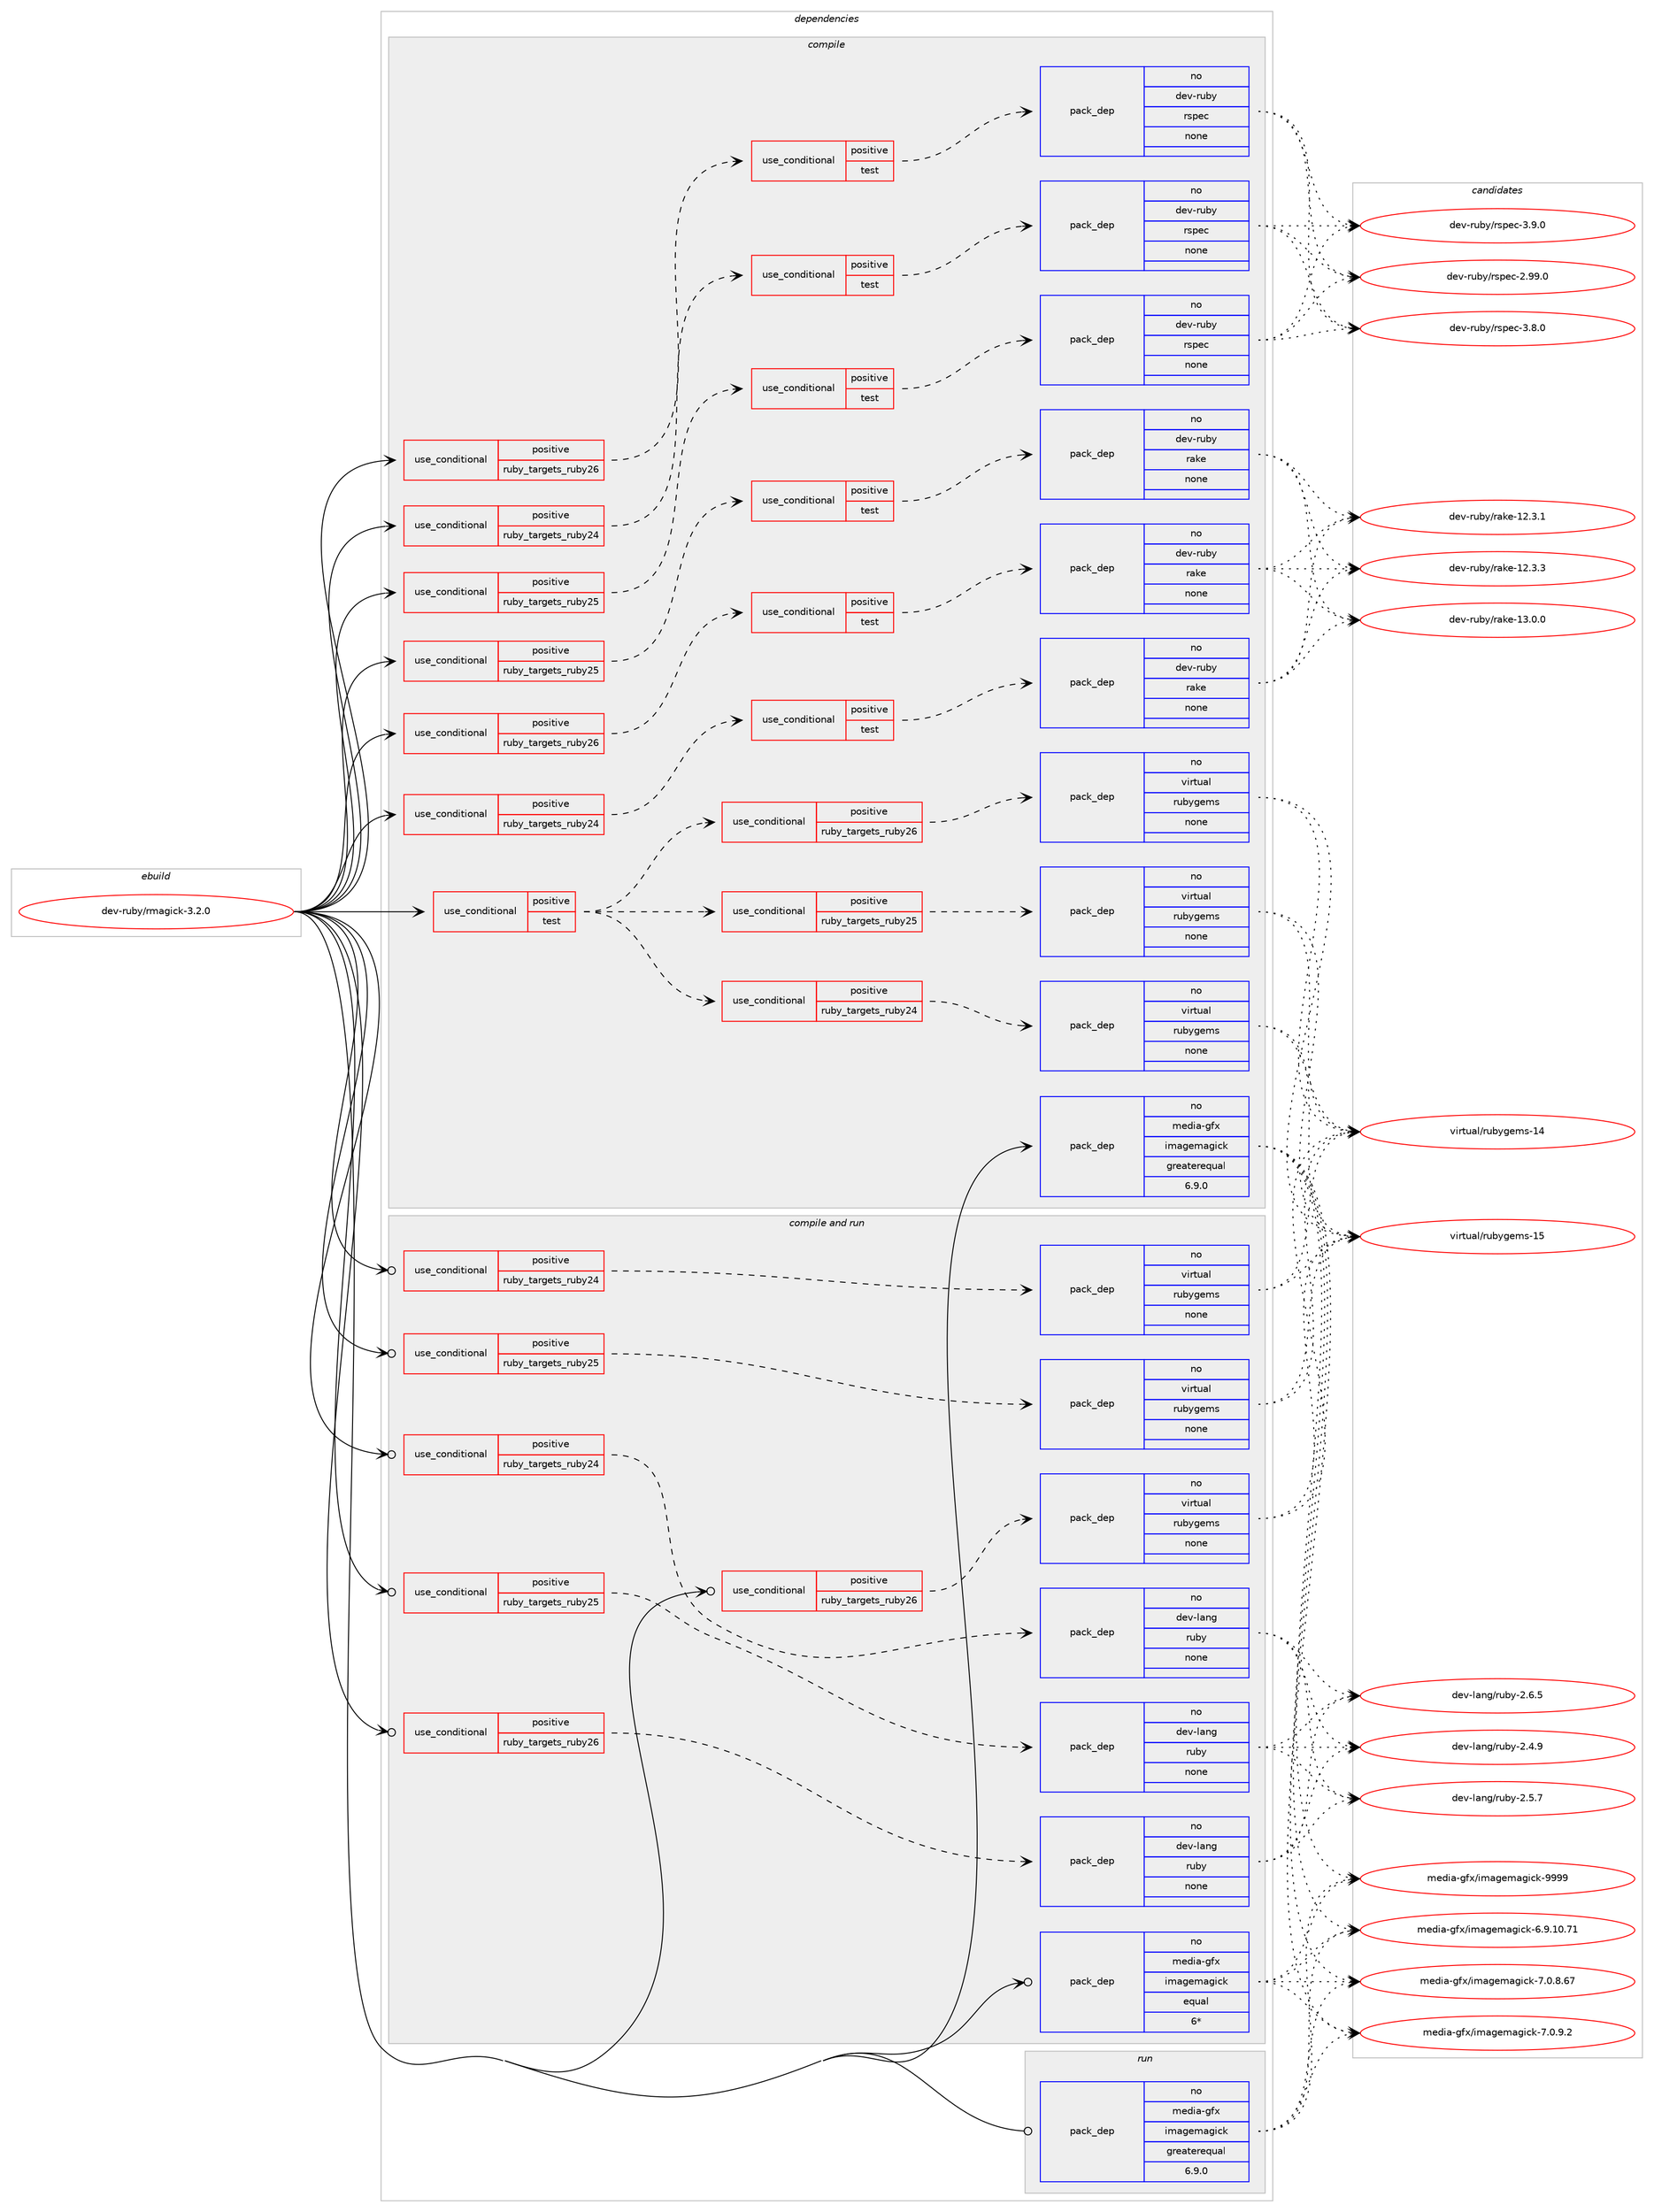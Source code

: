 digraph prolog {

# *************
# Graph options
# *************

newrank=true;
concentrate=true;
compound=true;
graph [rankdir=LR,fontname=Helvetica,fontsize=10,ranksep=1.5];#, ranksep=2.5, nodesep=0.2];
edge  [arrowhead=vee];
node  [fontname=Helvetica,fontsize=10];

# **********
# The ebuild
# **********

subgraph cluster_leftcol {
color=gray;
rank=same;
label=<<i>ebuild</i>>;
id [label="dev-ruby/rmagick-3.2.0", color=red, width=4, href="../dev-ruby/rmagick-3.2.0.svg"];
}

# ****************
# The dependencies
# ****************

subgraph cluster_midcol {
color=gray;
label=<<i>dependencies</i>>;
subgraph cluster_compile {
fillcolor="#eeeeee";
style=filled;
label=<<i>compile</i>>;
subgraph cond173592 {
dependency707003 [label=<<TABLE BORDER="0" CELLBORDER="1" CELLSPACING="0" CELLPADDING="4"><TR><TD ROWSPAN="3" CELLPADDING="10">use_conditional</TD></TR><TR><TD>positive</TD></TR><TR><TD>ruby_targets_ruby24</TD></TR></TABLE>>, shape=none, color=red];
subgraph cond173593 {
dependency707004 [label=<<TABLE BORDER="0" CELLBORDER="1" CELLSPACING="0" CELLPADDING="4"><TR><TD ROWSPAN="3" CELLPADDING="10">use_conditional</TD></TR><TR><TD>positive</TD></TR><TR><TD>test</TD></TR></TABLE>>, shape=none, color=red];
subgraph pack521381 {
dependency707005 [label=<<TABLE BORDER="0" CELLBORDER="1" CELLSPACING="0" CELLPADDING="4" WIDTH="220"><TR><TD ROWSPAN="6" CELLPADDING="30">pack_dep</TD></TR><TR><TD WIDTH="110">no</TD></TR><TR><TD>dev-ruby</TD></TR><TR><TD>rake</TD></TR><TR><TD>none</TD></TR><TR><TD></TD></TR></TABLE>>, shape=none, color=blue];
}
dependency707004:e -> dependency707005:w [weight=20,style="dashed",arrowhead="vee"];
}
dependency707003:e -> dependency707004:w [weight=20,style="dashed",arrowhead="vee"];
}
id:e -> dependency707003:w [weight=20,style="solid",arrowhead="vee"];
subgraph cond173594 {
dependency707006 [label=<<TABLE BORDER="0" CELLBORDER="1" CELLSPACING="0" CELLPADDING="4"><TR><TD ROWSPAN="3" CELLPADDING="10">use_conditional</TD></TR><TR><TD>positive</TD></TR><TR><TD>ruby_targets_ruby24</TD></TR></TABLE>>, shape=none, color=red];
subgraph cond173595 {
dependency707007 [label=<<TABLE BORDER="0" CELLBORDER="1" CELLSPACING="0" CELLPADDING="4"><TR><TD ROWSPAN="3" CELLPADDING="10">use_conditional</TD></TR><TR><TD>positive</TD></TR><TR><TD>test</TD></TR></TABLE>>, shape=none, color=red];
subgraph pack521382 {
dependency707008 [label=<<TABLE BORDER="0" CELLBORDER="1" CELLSPACING="0" CELLPADDING="4" WIDTH="220"><TR><TD ROWSPAN="6" CELLPADDING="30">pack_dep</TD></TR><TR><TD WIDTH="110">no</TD></TR><TR><TD>dev-ruby</TD></TR><TR><TD>rspec</TD></TR><TR><TD>none</TD></TR><TR><TD></TD></TR></TABLE>>, shape=none, color=blue];
}
dependency707007:e -> dependency707008:w [weight=20,style="dashed",arrowhead="vee"];
}
dependency707006:e -> dependency707007:w [weight=20,style="dashed",arrowhead="vee"];
}
id:e -> dependency707006:w [weight=20,style="solid",arrowhead="vee"];
subgraph cond173596 {
dependency707009 [label=<<TABLE BORDER="0" CELLBORDER="1" CELLSPACING="0" CELLPADDING="4"><TR><TD ROWSPAN="3" CELLPADDING="10">use_conditional</TD></TR><TR><TD>positive</TD></TR><TR><TD>ruby_targets_ruby25</TD></TR></TABLE>>, shape=none, color=red];
subgraph cond173597 {
dependency707010 [label=<<TABLE BORDER="0" CELLBORDER="1" CELLSPACING="0" CELLPADDING="4"><TR><TD ROWSPAN="3" CELLPADDING="10">use_conditional</TD></TR><TR><TD>positive</TD></TR><TR><TD>test</TD></TR></TABLE>>, shape=none, color=red];
subgraph pack521383 {
dependency707011 [label=<<TABLE BORDER="0" CELLBORDER="1" CELLSPACING="0" CELLPADDING="4" WIDTH="220"><TR><TD ROWSPAN="6" CELLPADDING="30">pack_dep</TD></TR><TR><TD WIDTH="110">no</TD></TR><TR><TD>dev-ruby</TD></TR><TR><TD>rake</TD></TR><TR><TD>none</TD></TR><TR><TD></TD></TR></TABLE>>, shape=none, color=blue];
}
dependency707010:e -> dependency707011:w [weight=20,style="dashed",arrowhead="vee"];
}
dependency707009:e -> dependency707010:w [weight=20,style="dashed",arrowhead="vee"];
}
id:e -> dependency707009:w [weight=20,style="solid",arrowhead="vee"];
subgraph cond173598 {
dependency707012 [label=<<TABLE BORDER="0" CELLBORDER="1" CELLSPACING="0" CELLPADDING="4"><TR><TD ROWSPAN="3" CELLPADDING="10">use_conditional</TD></TR><TR><TD>positive</TD></TR><TR><TD>ruby_targets_ruby25</TD></TR></TABLE>>, shape=none, color=red];
subgraph cond173599 {
dependency707013 [label=<<TABLE BORDER="0" CELLBORDER="1" CELLSPACING="0" CELLPADDING="4"><TR><TD ROWSPAN="3" CELLPADDING="10">use_conditional</TD></TR><TR><TD>positive</TD></TR><TR><TD>test</TD></TR></TABLE>>, shape=none, color=red];
subgraph pack521384 {
dependency707014 [label=<<TABLE BORDER="0" CELLBORDER="1" CELLSPACING="0" CELLPADDING="4" WIDTH="220"><TR><TD ROWSPAN="6" CELLPADDING="30">pack_dep</TD></TR><TR><TD WIDTH="110">no</TD></TR><TR><TD>dev-ruby</TD></TR><TR><TD>rspec</TD></TR><TR><TD>none</TD></TR><TR><TD></TD></TR></TABLE>>, shape=none, color=blue];
}
dependency707013:e -> dependency707014:w [weight=20,style="dashed",arrowhead="vee"];
}
dependency707012:e -> dependency707013:w [weight=20,style="dashed",arrowhead="vee"];
}
id:e -> dependency707012:w [weight=20,style="solid",arrowhead="vee"];
subgraph cond173600 {
dependency707015 [label=<<TABLE BORDER="0" CELLBORDER="1" CELLSPACING="0" CELLPADDING="4"><TR><TD ROWSPAN="3" CELLPADDING="10">use_conditional</TD></TR><TR><TD>positive</TD></TR><TR><TD>ruby_targets_ruby26</TD></TR></TABLE>>, shape=none, color=red];
subgraph cond173601 {
dependency707016 [label=<<TABLE BORDER="0" CELLBORDER="1" CELLSPACING="0" CELLPADDING="4"><TR><TD ROWSPAN="3" CELLPADDING="10">use_conditional</TD></TR><TR><TD>positive</TD></TR><TR><TD>test</TD></TR></TABLE>>, shape=none, color=red];
subgraph pack521385 {
dependency707017 [label=<<TABLE BORDER="0" CELLBORDER="1" CELLSPACING="0" CELLPADDING="4" WIDTH="220"><TR><TD ROWSPAN="6" CELLPADDING="30">pack_dep</TD></TR><TR><TD WIDTH="110">no</TD></TR><TR><TD>dev-ruby</TD></TR><TR><TD>rake</TD></TR><TR><TD>none</TD></TR><TR><TD></TD></TR></TABLE>>, shape=none, color=blue];
}
dependency707016:e -> dependency707017:w [weight=20,style="dashed",arrowhead="vee"];
}
dependency707015:e -> dependency707016:w [weight=20,style="dashed",arrowhead="vee"];
}
id:e -> dependency707015:w [weight=20,style="solid",arrowhead="vee"];
subgraph cond173602 {
dependency707018 [label=<<TABLE BORDER="0" CELLBORDER="1" CELLSPACING="0" CELLPADDING="4"><TR><TD ROWSPAN="3" CELLPADDING="10">use_conditional</TD></TR><TR><TD>positive</TD></TR><TR><TD>ruby_targets_ruby26</TD></TR></TABLE>>, shape=none, color=red];
subgraph cond173603 {
dependency707019 [label=<<TABLE BORDER="0" CELLBORDER="1" CELLSPACING="0" CELLPADDING="4"><TR><TD ROWSPAN="3" CELLPADDING="10">use_conditional</TD></TR><TR><TD>positive</TD></TR><TR><TD>test</TD></TR></TABLE>>, shape=none, color=red];
subgraph pack521386 {
dependency707020 [label=<<TABLE BORDER="0" CELLBORDER="1" CELLSPACING="0" CELLPADDING="4" WIDTH="220"><TR><TD ROWSPAN="6" CELLPADDING="30">pack_dep</TD></TR><TR><TD WIDTH="110">no</TD></TR><TR><TD>dev-ruby</TD></TR><TR><TD>rspec</TD></TR><TR><TD>none</TD></TR><TR><TD></TD></TR></TABLE>>, shape=none, color=blue];
}
dependency707019:e -> dependency707020:w [weight=20,style="dashed",arrowhead="vee"];
}
dependency707018:e -> dependency707019:w [weight=20,style="dashed",arrowhead="vee"];
}
id:e -> dependency707018:w [weight=20,style="solid",arrowhead="vee"];
subgraph cond173604 {
dependency707021 [label=<<TABLE BORDER="0" CELLBORDER="1" CELLSPACING="0" CELLPADDING="4"><TR><TD ROWSPAN="3" CELLPADDING="10">use_conditional</TD></TR><TR><TD>positive</TD></TR><TR><TD>test</TD></TR></TABLE>>, shape=none, color=red];
subgraph cond173605 {
dependency707022 [label=<<TABLE BORDER="0" CELLBORDER="1" CELLSPACING="0" CELLPADDING="4"><TR><TD ROWSPAN="3" CELLPADDING="10">use_conditional</TD></TR><TR><TD>positive</TD></TR><TR><TD>ruby_targets_ruby24</TD></TR></TABLE>>, shape=none, color=red];
subgraph pack521387 {
dependency707023 [label=<<TABLE BORDER="0" CELLBORDER="1" CELLSPACING="0" CELLPADDING="4" WIDTH="220"><TR><TD ROWSPAN="6" CELLPADDING="30">pack_dep</TD></TR><TR><TD WIDTH="110">no</TD></TR><TR><TD>virtual</TD></TR><TR><TD>rubygems</TD></TR><TR><TD>none</TD></TR><TR><TD></TD></TR></TABLE>>, shape=none, color=blue];
}
dependency707022:e -> dependency707023:w [weight=20,style="dashed",arrowhead="vee"];
}
dependency707021:e -> dependency707022:w [weight=20,style="dashed",arrowhead="vee"];
subgraph cond173606 {
dependency707024 [label=<<TABLE BORDER="0" CELLBORDER="1" CELLSPACING="0" CELLPADDING="4"><TR><TD ROWSPAN="3" CELLPADDING="10">use_conditional</TD></TR><TR><TD>positive</TD></TR><TR><TD>ruby_targets_ruby25</TD></TR></TABLE>>, shape=none, color=red];
subgraph pack521388 {
dependency707025 [label=<<TABLE BORDER="0" CELLBORDER="1" CELLSPACING="0" CELLPADDING="4" WIDTH="220"><TR><TD ROWSPAN="6" CELLPADDING="30">pack_dep</TD></TR><TR><TD WIDTH="110">no</TD></TR><TR><TD>virtual</TD></TR><TR><TD>rubygems</TD></TR><TR><TD>none</TD></TR><TR><TD></TD></TR></TABLE>>, shape=none, color=blue];
}
dependency707024:e -> dependency707025:w [weight=20,style="dashed",arrowhead="vee"];
}
dependency707021:e -> dependency707024:w [weight=20,style="dashed",arrowhead="vee"];
subgraph cond173607 {
dependency707026 [label=<<TABLE BORDER="0" CELLBORDER="1" CELLSPACING="0" CELLPADDING="4"><TR><TD ROWSPAN="3" CELLPADDING="10">use_conditional</TD></TR><TR><TD>positive</TD></TR><TR><TD>ruby_targets_ruby26</TD></TR></TABLE>>, shape=none, color=red];
subgraph pack521389 {
dependency707027 [label=<<TABLE BORDER="0" CELLBORDER="1" CELLSPACING="0" CELLPADDING="4" WIDTH="220"><TR><TD ROWSPAN="6" CELLPADDING="30">pack_dep</TD></TR><TR><TD WIDTH="110">no</TD></TR><TR><TD>virtual</TD></TR><TR><TD>rubygems</TD></TR><TR><TD>none</TD></TR><TR><TD></TD></TR></TABLE>>, shape=none, color=blue];
}
dependency707026:e -> dependency707027:w [weight=20,style="dashed",arrowhead="vee"];
}
dependency707021:e -> dependency707026:w [weight=20,style="dashed",arrowhead="vee"];
}
id:e -> dependency707021:w [weight=20,style="solid",arrowhead="vee"];
subgraph pack521390 {
dependency707028 [label=<<TABLE BORDER="0" CELLBORDER="1" CELLSPACING="0" CELLPADDING="4" WIDTH="220"><TR><TD ROWSPAN="6" CELLPADDING="30">pack_dep</TD></TR><TR><TD WIDTH="110">no</TD></TR><TR><TD>media-gfx</TD></TR><TR><TD>imagemagick</TD></TR><TR><TD>greaterequal</TD></TR><TR><TD>6.9.0</TD></TR></TABLE>>, shape=none, color=blue];
}
id:e -> dependency707028:w [weight=20,style="solid",arrowhead="vee"];
}
subgraph cluster_compileandrun {
fillcolor="#eeeeee";
style=filled;
label=<<i>compile and run</i>>;
subgraph cond173608 {
dependency707029 [label=<<TABLE BORDER="0" CELLBORDER="1" CELLSPACING="0" CELLPADDING="4"><TR><TD ROWSPAN="3" CELLPADDING="10">use_conditional</TD></TR><TR><TD>positive</TD></TR><TR><TD>ruby_targets_ruby24</TD></TR></TABLE>>, shape=none, color=red];
subgraph pack521391 {
dependency707030 [label=<<TABLE BORDER="0" CELLBORDER="1" CELLSPACING="0" CELLPADDING="4" WIDTH="220"><TR><TD ROWSPAN="6" CELLPADDING="30">pack_dep</TD></TR><TR><TD WIDTH="110">no</TD></TR><TR><TD>dev-lang</TD></TR><TR><TD>ruby</TD></TR><TR><TD>none</TD></TR><TR><TD></TD></TR></TABLE>>, shape=none, color=blue];
}
dependency707029:e -> dependency707030:w [weight=20,style="dashed",arrowhead="vee"];
}
id:e -> dependency707029:w [weight=20,style="solid",arrowhead="odotvee"];
subgraph cond173609 {
dependency707031 [label=<<TABLE BORDER="0" CELLBORDER="1" CELLSPACING="0" CELLPADDING="4"><TR><TD ROWSPAN="3" CELLPADDING="10">use_conditional</TD></TR><TR><TD>positive</TD></TR><TR><TD>ruby_targets_ruby24</TD></TR></TABLE>>, shape=none, color=red];
subgraph pack521392 {
dependency707032 [label=<<TABLE BORDER="0" CELLBORDER="1" CELLSPACING="0" CELLPADDING="4" WIDTH="220"><TR><TD ROWSPAN="6" CELLPADDING="30">pack_dep</TD></TR><TR><TD WIDTH="110">no</TD></TR><TR><TD>virtual</TD></TR><TR><TD>rubygems</TD></TR><TR><TD>none</TD></TR><TR><TD></TD></TR></TABLE>>, shape=none, color=blue];
}
dependency707031:e -> dependency707032:w [weight=20,style="dashed",arrowhead="vee"];
}
id:e -> dependency707031:w [weight=20,style="solid",arrowhead="odotvee"];
subgraph cond173610 {
dependency707033 [label=<<TABLE BORDER="0" CELLBORDER="1" CELLSPACING="0" CELLPADDING="4"><TR><TD ROWSPAN="3" CELLPADDING="10">use_conditional</TD></TR><TR><TD>positive</TD></TR><TR><TD>ruby_targets_ruby25</TD></TR></TABLE>>, shape=none, color=red];
subgraph pack521393 {
dependency707034 [label=<<TABLE BORDER="0" CELLBORDER="1" CELLSPACING="0" CELLPADDING="4" WIDTH="220"><TR><TD ROWSPAN="6" CELLPADDING="30">pack_dep</TD></TR><TR><TD WIDTH="110">no</TD></TR><TR><TD>dev-lang</TD></TR><TR><TD>ruby</TD></TR><TR><TD>none</TD></TR><TR><TD></TD></TR></TABLE>>, shape=none, color=blue];
}
dependency707033:e -> dependency707034:w [weight=20,style="dashed",arrowhead="vee"];
}
id:e -> dependency707033:w [weight=20,style="solid",arrowhead="odotvee"];
subgraph cond173611 {
dependency707035 [label=<<TABLE BORDER="0" CELLBORDER="1" CELLSPACING="0" CELLPADDING="4"><TR><TD ROWSPAN="3" CELLPADDING="10">use_conditional</TD></TR><TR><TD>positive</TD></TR><TR><TD>ruby_targets_ruby25</TD></TR></TABLE>>, shape=none, color=red];
subgraph pack521394 {
dependency707036 [label=<<TABLE BORDER="0" CELLBORDER="1" CELLSPACING="0" CELLPADDING="4" WIDTH="220"><TR><TD ROWSPAN="6" CELLPADDING="30">pack_dep</TD></TR><TR><TD WIDTH="110">no</TD></TR><TR><TD>virtual</TD></TR><TR><TD>rubygems</TD></TR><TR><TD>none</TD></TR><TR><TD></TD></TR></TABLE>>, shape=none, color=blue];
}
dependency707035:e -> dependency707036:w [weight=20,style="dashed",arrowhead="vee"];
}
id:e -> dependency707035:w [weight=20,style="solid",arrowhead="odotvee"];
subgraph cond173612 {
dependency707037 [label=<<TABLE BORDER="0" CELLBORDER="1" CELLSPACING="0" CELLPADDING="4"><TR><TD ROWSPAN="3" CELLPADDING="10">use_conditional</TD></TR><TR><TD>positive</TD></TR><TR><TD>ruby_targets_ruby26</TD></TR></TABLE>>, shape=none, color=red];
subgraph pack521395 {
dependency707038 [label=<<TABLE BORDER="0" CELLBORDER="1" CELLSPACING="0" CELLPADDING="4" WIDTH="220"><TR><TD ROWSPAN="6" CELLPADDING="30">pack_dep</TD></TR><TR><TD WIDTH="110">no</TD></TR><TR><TD>dev-lang</TD></TR><TR><TD>ruby</TD></TR><TR><TD>none</TD></TR><TR><TD></TD></TR></TABLE>>, shape=none, color=blue];
}
dependency707037:e -> dependency707038:w [weight=20,style="dashed",arrowhead="vee"];
}
id:e -> dependency707037:w [weight=20,style="solid",arrowhead="odotvee"];
subgraph cond173613 {
dependency707039 [label=<<TABLE BORDER="0" CELLBORDER="1" CELLSPACING="0" CELLPADDING="4"><TR><TD ROWSPAN="3" CELLPADDING="10">use_conditional</TD></TR><TR><TD>positive</TD></TR><TR><TD>ruby_targets_ruby26</TD></TR></TABLE>>, shape=none, color=red];
subgraph pack521396 {
dependency707040 [label=<<TABLE BORDER="0" CELLBORDER="1" CELLSPACING="0" CELLPADDING="4" WIDTH="220"><TR><TD ROWSPAN="6" CELLPADDING="30">pack_dep</TD></TR><TR><TD WIDTH="110">no</TD></TR><TR><TD>virtual</TD></TR><TR><TD>rubygems</TD></TR><TR><TD>none</TD></TR><TR><TD></TD></TR></TABLE>>, shape=none, color=blue];
}
dependency707039:e -> dependency707040:w [weight=20,style="dashed",arrowhead="vee"];
}
id:e -> dependency707039:w [weight=20,style="solid",arrowhead="odotvee"];
subgraph pack521397 {
dependency707041 [label=<<TABLE BORDER="0" CELLBORDER="1" CELLSPACING="0" CELLPADDING="4" WIDTH="220"><TR><TD ROWSPAN="6" CELLPADDING="30">pack_dep</TD></TR><TR><TD WIDTH="110">no</TD></TR><TR><TD>media-gfx</TD></TR><TR><TD>imagemagick</TD></TR><TR><TD>equal</TD></TR><TR><TD>6*</TD></TR></TABLE>>, shape=none, color=blue];
}
id:e -> dependency707041:w [weight=20,style="solid",arrowhead="odotvee"];
}
subgraph cluster_run {
fillcolor="#eeeeee";
style=filled;
label=<<i>run</i>>;
subgraph pack521398 {
dependency707042 [label=<<TABLE BORDER="0" CELLBORDER="1" CELLSPACING="0" CELLPADDING="4" WIDTH="220"><TR><TD ROWSPAN="6" CELLPADDING="30">pack_dep</TD></TR><TR><TD WIDTH="110">no</TD></TR><TR><TD>media-gfx</TD></TR><TR><TD>imagemagick</TD></TR><TR><TD>greaterequal</TD></TR><TR><TD>6.9.0</TD></TR></TABLE>>, shape=none, color=blue];
}
id:e -> dependency707042:w [weight=20,style="solid",arrowhead="odot"];
}
}

# **************
# The candidates
# **************

subgraph cluster_choices {
rank=same;
color=gray;
label=<<i>candidates</i>>;

subgraph choice521381 {
color=black;
nodesep=1;
choice1001011184511411798121471149710710145495046514649 [label="dev-ruby/rake-12.3.1", color=red, width=4,href="../dev-ruby/rake-12.3.1.svg"];
choice1001011184511411798121471149710710145495046514651 [label="dev-ruby/rake-12.3.3", color=red, width=4,href="../dev-ruby/rake-12.3.3.svg"];
choice1001011184511411798121471149710710145495146484648 [label="dev-ruby/rake-13.0.0", color=red, width=4,href="../dev-ruby/rake-13.0.0.svg"];
dependency707005:e -> choice1001011184511411798121471149710710145495046514649:w [style=dotted,weight="100"];
dependency707005:e -> choice1001011184511411798121471149710710145495046514651:w [style=dotted,weight="100"];
dependency707005:e -> choice1001011184511411798121471149710710145495146484648:w [style=dotted,weight="100"];
}
subgraph choice521382 {
color=black;
nodesep=1;
choice1001011184511411798121471141151121019945504657574648 [label="dev-ruby/rspec-2.99.0", color=red, width=4,href="../dev-ruby/rspec-2.99.0.svg"];
choice10010111845114117981214711411511210199455146564648 [label="dev-ruby/rspec-3.8.0", color=red, width=4,href="../dev-ruby/rspec-3.8.0.svg"];
choice10010111845114117981214711411511210199455146574648 [label="dev-ruby/rspec-3.9.0", color=red, width=4,href="../dev-ruby/rspec-3.9.0.svg"];
dependency707008:e -> choice1001011184511411798121471141151121019945504657574648:w [style=dotted,weight="100"];
dependency707008:e -> choice10010111845114117981214711411511210199455146564648:w [style=dotted,weight="100"];
dependency707008:e -> choice10010111845114117981214711411511210199455146574648:w [style=dotted,weight="100"];
}
subgraph choice521383 {
color=black;
nodesep=1;
choice1001011184511411798121471149710710145495046514649 [label="dev-ruby/rake-12.3.1", color=red, width=4,href="../dev-ruby/rake-12.3.1.svg"];
choice1001011184511411798121471149710710145495046514651 [label="dev-ruby/rake-12.3.3", color=red, width=4,href="../dev-ruby/rake-12.3.3.svg"];
choice1001011184511411798121471149710710145495146484648 [label="dev-ruby/rake-13.0.0", color=red, width=4,href="../dev-ruby/rake-13.0.0.svg"];
dependency707011:e -> choice1001011184511411798121471149710710145495046514649:w [style=dotted,weight="100"];
dependency707011:e -> choice1001011184511411798121471149710710145495046514651:w [style=dotted,weight="100"];
dependency707011:e -> choice1001011184511411798121471149710710145495146484648:w [style=dotted,weight="100"];
}
subgraph choice521384 {
color=black;
nodesep=1;
choice1001011184511411798121471141151121019945504657574648 [label="dev-ruby/rspec-2.99.0", color=red, width=4,href="../dev-ruby/rspec-2.99.0.svg"];
choice10010111845114117981214711411511210199455146564648 [label="dev-ruby/rspec-3.8.0", color=red, width=4,href="../dev-ruby/rspec-3.8.0.svg"];
choice10010111845114117981214711411511210199455146574648 [label="dev-ruby/rspec-3.9.0", color=red, width=4,href="../dev-ruby/rspec-3.9.0.svg"];
dependency707014:e -> choice1001011184511411798121471141151121019945504657574648:w [style=dotted,weight="100"];
dependency707014:e -> choice10010111845114117981214711411511210199455146564648:w [style=dotted,weight="100"];
dependency707014:e -> choice10010111845114117981214711411511210199455146574648:w [style=dotted,weight="100"];
}
subgraph choice521385 {
color=black;
nodesep=1;
choice1001011184511411798121471149710710145495046514649 [label="dev-ruby/rake-12.3.1", color=red, width=4,href="../dev-ruby/rake-12.3.1.svg"];
choice1001011184511411798121471149710710145495046514651 [label="dev-ruby/rake-12.3.3", color=red, width=4,href="../dev-ruby/rake-12.3.3.svg"];
choice1001011184511411798121471149710710145495146484648 [label="dev-ruby/rake-13.0.0", color=red, width=4,href="../dev-ruby/rake-13.0.0.svg"];
dependency707017:e -> choice1001011184511411798121471149710710145495046514649:w [style=dotted,weight="100"];
dependency707017:e -> choice1001011184511411798121471149710710145495046514651:w [style=dotted,weight="100"];
dependency707017:e -> choice1001011184511411798121471149710710145495146484648:w [style=dotted,weight="100"];
}
subgraph choice521386 {
color=black;
nodesep=1;
choice1001011184511411798121471141151121019945504657574648 [label="dev-ruby/rspec-2.99.0", color=red, width=4,href="../dev-ruby/rspec-2.99.0.svg"];
choice10010111845114117981214711411511210199455146564648 [label="dev-ruby/rspec-3.8.0", color=red, width=4,href="../dev-ruby/rspec-3.8.0.svg"];
choice10010111845114117981214711411511210199455146574648 [label="dev-ruby/rspec-3.9.0", color=red, width=4,href="../dev-ruby/rspec-3.9.0.svg"];
dependency707020:e -> choice1001011184511411798121471141151121019945504657574648:w [style=dotted,weight="100"];
dependency707020:e -> choice10010111845114117981214711411511210199455146564648:w [style=dotted,weight="100"];
dependency707020:e -> choice10010111845114117981214711411511210199455146574648:w [style=dotted,weight="100"];
}
subgraph choice521387 {
color=black;
nodesep=1;
choice118105114116117971084711411798121103101109115454952 [label="virtual/rubygems-14", color=red, width=4,href="../virtual/rubygems-14.svg"];
choice118105114116117971084711411798121103101109115454953 [label="virtual/rubygems-15", color=red, width=4,href="../virtual/rubygems-15.svg"];
dependency707023:e -> choice118105114116117971084711411798121103101109115454952:w [style=dotted,weight="100"];
dependency707023:e -> choice118105114116117971084711411798121103101109115454953:w [style=dotted,weight="100"];
}
subgraph choice521388 {
color=black;
nodesep=1;
choice118105114116117971084711411798121103101109115454952 [label="virtual/rubygems-14", color=red, width=4,href="../virtual/rubygems-14.svg"];
choice118105114116117971084711411798121103101109115454953 [label="virtual/rubygems-15", color=red, width=4,href="../virtual/rubygems-15.svg"];
dependency707025:e -> choice118105114116117971084711411798121103101109115454952:w [style=dotted,weight="100"];
dependency707025:e -> choice118105114116117971084711411798121103101109115454953:w [style=dotted,weight="100"];
}
subgraph choice521389 {
color=black;
nodesep=1;
choice118105114116117971084711411798121103101109115454952 [label="virtual/rubygems-14", color=red, width=4,href="../virtual/rubygems-14.svg"];
choice118105114116117971084711411798121103101109115454953 [label="virtual/rubygems-15", color=red, width=4,href="../virtual/rubygems-15.svg"];
dependency707027:e -> choice118105114116117971084711411798121103101109115454952:w [style=dotted,weight="100"];
dependency707027:e -> choice118105114116117971084711411798121103101109115454953:w [style=dotted,weight="100"];
}
subgraph choice521390 {
color=black;
nodesep=1;
choice10910110010597451031021204710510997103101109971031059910745544657464948465549 [label="media-gfx/imagemagick-6.9.10.71", color=red, width=4,href="../media-gfx/imagemagick-6.9.10.71.svg"];
choice109101100105974510310212047105109971031011099710310599107455546484656465455 [label="media-gfx/imagemagick-7.0.8.67", color=red, width=4,href="../media-gfx/imagemagick-7.0.8.67.svg"];
choice1091011001059745103102120471051099710310110997103105991074555464846574650 [label="media-gfx/imagemagick-7.0.9.2", color=red, width=4,href="../media-gfx/imagemagick-7.0.9.2.svg"];
choice1091011001059745103102120471051099710310110997103105991074557575757 [label="media-gfx/imagemagick-9999", color=red, width=4,href="../media-gfx/imagemagick-9999.svg"];
dependency707028:e -> choice10910110010597451031021204710510997103101109971031059910745544657464948465549:w [style=dotted,weight="100"];
dependency707028:e -> choice109101100105974510310212047105109971031011099710310599107455546484656465455:w [style=dotted,weight="100"];
dependency707028:e -> choice1091011001059745103102120471051099710310110997103105991074555464846574650:w [style=dotted,weight="100"];
dependency707028:e -> choice1091011001059745103102120471051099710310110997103105991074557575757:w [style=dotted,weight="100"];
}
subgraph choice521391 {
color=black;
nodesep=1;
choice10010111845108971101034711411798121455046524657 [label="dev-lang/ruby-2.4.9", color=red, width=4,href="../dev-lang/ruby-2.4.9.svg"];
choice10010111845108971101034711411798121455046534655 [label="dev-lang/ruby-2.5.7", color=red, width=4,href="../dev-lang/ruby-2.5.7.svg"];
choice10010111845108971101034711411798121455046544653 [label="dev-lang/ruby-2.6.5", color=red, width=4,href="../dev-lang/ruby-2.6.5.svg"];
dependency707030:e -> choice10010111845108971101034711411798121455046524657:w [style=dotted,weight="100"];
dependency707030:e -> choice10010111845108971101034711411798121455046534655:w [style=dotted,weight="100"];
dependency707030:e -> choice10010111845108971101034711411798121455046544653:w [style=dotted,weight="100"];
}
subgraph choice521392 {
color=black;
nodesep=1;
choice118105114116117971084711411798121103101109115454952 [label="virtual/rubygems-14", color=red, width=4,href="../virtual/rubygems-14.svg"];
choice118105114116117971084711411798121103101109115454953 [label="virtual/rubygems-15", color=red, width=4,href="../virtual/rubygems-15.svg"];
dependency707032:e -> choice118105114116117971084711411798121103101109115454952:w [style=dotted,weight="100"];
dependency707032:e -> choice118105114116117971084711411798121103101109115454953:w [style=dotted,weight="100"];
}
subgraph choice521393 {
color=black;
nodesep=1;
choice10010111845108971101034711411798121455046524657 [label="dev-lang/ruby-2.4.9", color=red, width=4,href="../dev-lang/ruby-2.4.9.svg"];
choice10010111845108971101034711411798121455046534655 [label="dev-lang/ruby-2.5.7", color=red, width=4,href="../dev-lang/ruby-2.5.7.svg"];
choice10010111845108971101034711411798121455046544653 [label="dev-lang/ruby-2.6.5", color=red, width=4,href="../dev-lang/ruby-2.6.5.svg"];
dependency707034:e -> choice10010111845108971101034711411798121455046524657:w [style=dotted,weight="100"];
dependency707034:e -> choice10010111845108971101034711411798121455046534655:w [style=dotted,weight="100"];
dependency707034:e -> choice10010111845108971101034711411798121455046544653:w [style=dotted,weight="100"];
}
subgraph choice521394 {
color=black;
nodesep=1;
choice118105114116117971084711411798121103101109115454952 [label="virtual/rubygems-14", color=red, width=4,href="../virtual/rubygems-14.svg"];
choice118105114116117971084711411798121103101109115454953 [label="virtual/rubygems-15", color=red, width=4,href="../virtual/rubygems-15.svg"];
dependency707036:e -> choice118105114116117971084711411798121103101109115454952:w [style=dotted,weight="100"];
dependency707036:e -> choice118105114116117971084711411798121103101109115454953:w [style=dotted,weight="100"];
}
subgraph choice521395 {
color=black;
nodesep=1;
choice10010111845108971101034711411798121455046524657 [label="dev-lang/ruby-2.4.9", color=red, width=4,href="../dev-lang/ruby-2.4.9.svg"];
choice10010111845108971101034711411798121455046534655 [label="dev-lang/ruby-2.5.7", color=red, width=4,href="../dev-lang/ruby-2.5.7.svg"];
choice10010111845108971101034711411798121455046544653 [label="dev-lang/ruby-2.6.5", color=red, width=4,href="../dev-lang/ruby-2.6.5.svg"];
dependency707038:e -> choice10010111845108971101034711411798121455046524657:w [style=dotted,weight="100"];
dependency707038:e -> choice10010111845108971101034711411798121455046534655:w [style=dotted,weight="100"];
dependency707038:e -> choice10010111845108971101034711411798121455046544653:w [style=dotted,weight="100"];
}
subgraph choice521396 {
color=black;
nodesep=1;
choice118105114116117971084711411798121103101109115454952 [label="virtual/rubygems-14", color=red, width=4,href="../virtual/rubygems-14.svg"];
choice118105114116117971084711411798121103101109115454953 [label="virtual/rubygems-15", color=red, width=4,href="../virtual/rubygems-15.svg"];
dependency707040:e -> choice118105114116117971084711411798121103101109115454952:w [style=dotted,weight="100"];
dependency707040:e -> choice118105114116117971084711411798121103101109115454953:w [style=dotted,weight="100"];
}
subgraph choice521397 {
color=black;
nodesep=1;
choice10910110010597451031021204710510997103101109971031059910745544657464948465549 [label="media-gfx/imagemagick-6.9.10.71", color=red, width=4,href="../media-gfx/imagemagick-6.9.10.71.svg"];
choice109101100105974510310212047105109971031011099710310599107455546484656465455 [label="media-gfx/imagemagick-7.0.8.67", color=red, width=4,href="../media-gfx/imagemagick-7.0.8.67.svg"];
choice1091011001059745103102120471051099710310110997103105991074555464846574650 [label="media-gfx/imagemagick-7.0.9.2", color=red, width=4,href="../media-gfx/imagemagick-7.0.9.2.svg"];
choice1091011001059745103102120471051099710310110997103105991074557575757 [label="media-gfx/imagemagick-9999", color=red, width=4,href="../media-gfx/imagemagick-9999.svg"];
dependency707041:e -> choice10910110010597451031021204710510997103101109971031059910745544657464948465549:w [style=dotted,weight="100"];
dependency707041:e -> choice109101100105974510310212047105109971031011099710310599107455546484656465455:w [style=dotted,weight="100"];
dependency707041:e -> choice1091011001059745103102120471051099710310110997103105991074555464846574650:w [style=dotted,weight="100"];
dependency707041:e -> choice1091011001059745103102120471051099710310110997103105991074557575757:w [style=dotted,weight="100"];
}
subgraph choice521398 {
color=black;
nodesep=1;
choice10910110010597451031021204710510997103101109971031059910745544657464948465549 [label="media-gfx/imagemagick-6.9.10.71", color=red, width=4,href="../media-gfx/imagemagick-6.9.10.71.svg"];
choice109101100105974510310212047105109971031011099710310599107455546484656465455 [label="media-gfx/imagemagick-7.0.8.67", color=red, width=4,href="../media-gfx/imagemagick-7.0.8.67.svg"];
choice1091011001059745103102120471051099710310110997103105991074555464846574650 [label="media-gfx/imagemagick-7.0.9.2", color=red, width=4,href="../media-gfx/imagemagick-7.0.9.2.svg"];
choice1091011001059745103102120471051099710310110997103105991074557575757 [label="media-gfx/imagemagick-9999", color=red, width=4,href="../media-gfx/imagemagick-9999.svg"];
dependency707042:e -> choice10910110010597451031021204710510997103101109971031059910745544657464948465549:w [style=dotted,weight="100"];
dependency707042:e -> choice109101100105974510310212047105109971031011099710310599107455546484656465455:w [style=dotted,weight="100"];
dependency707042:e -> choice1091011001059745103102120471051099710310110997103105991074555464846574650:w [style=dotted,weight="100"];
dependency707042:e -> choice1091011001059745103102120471051099710310110997103105991074557575757:w [style=dotted,weight="100"];
}
}

}
